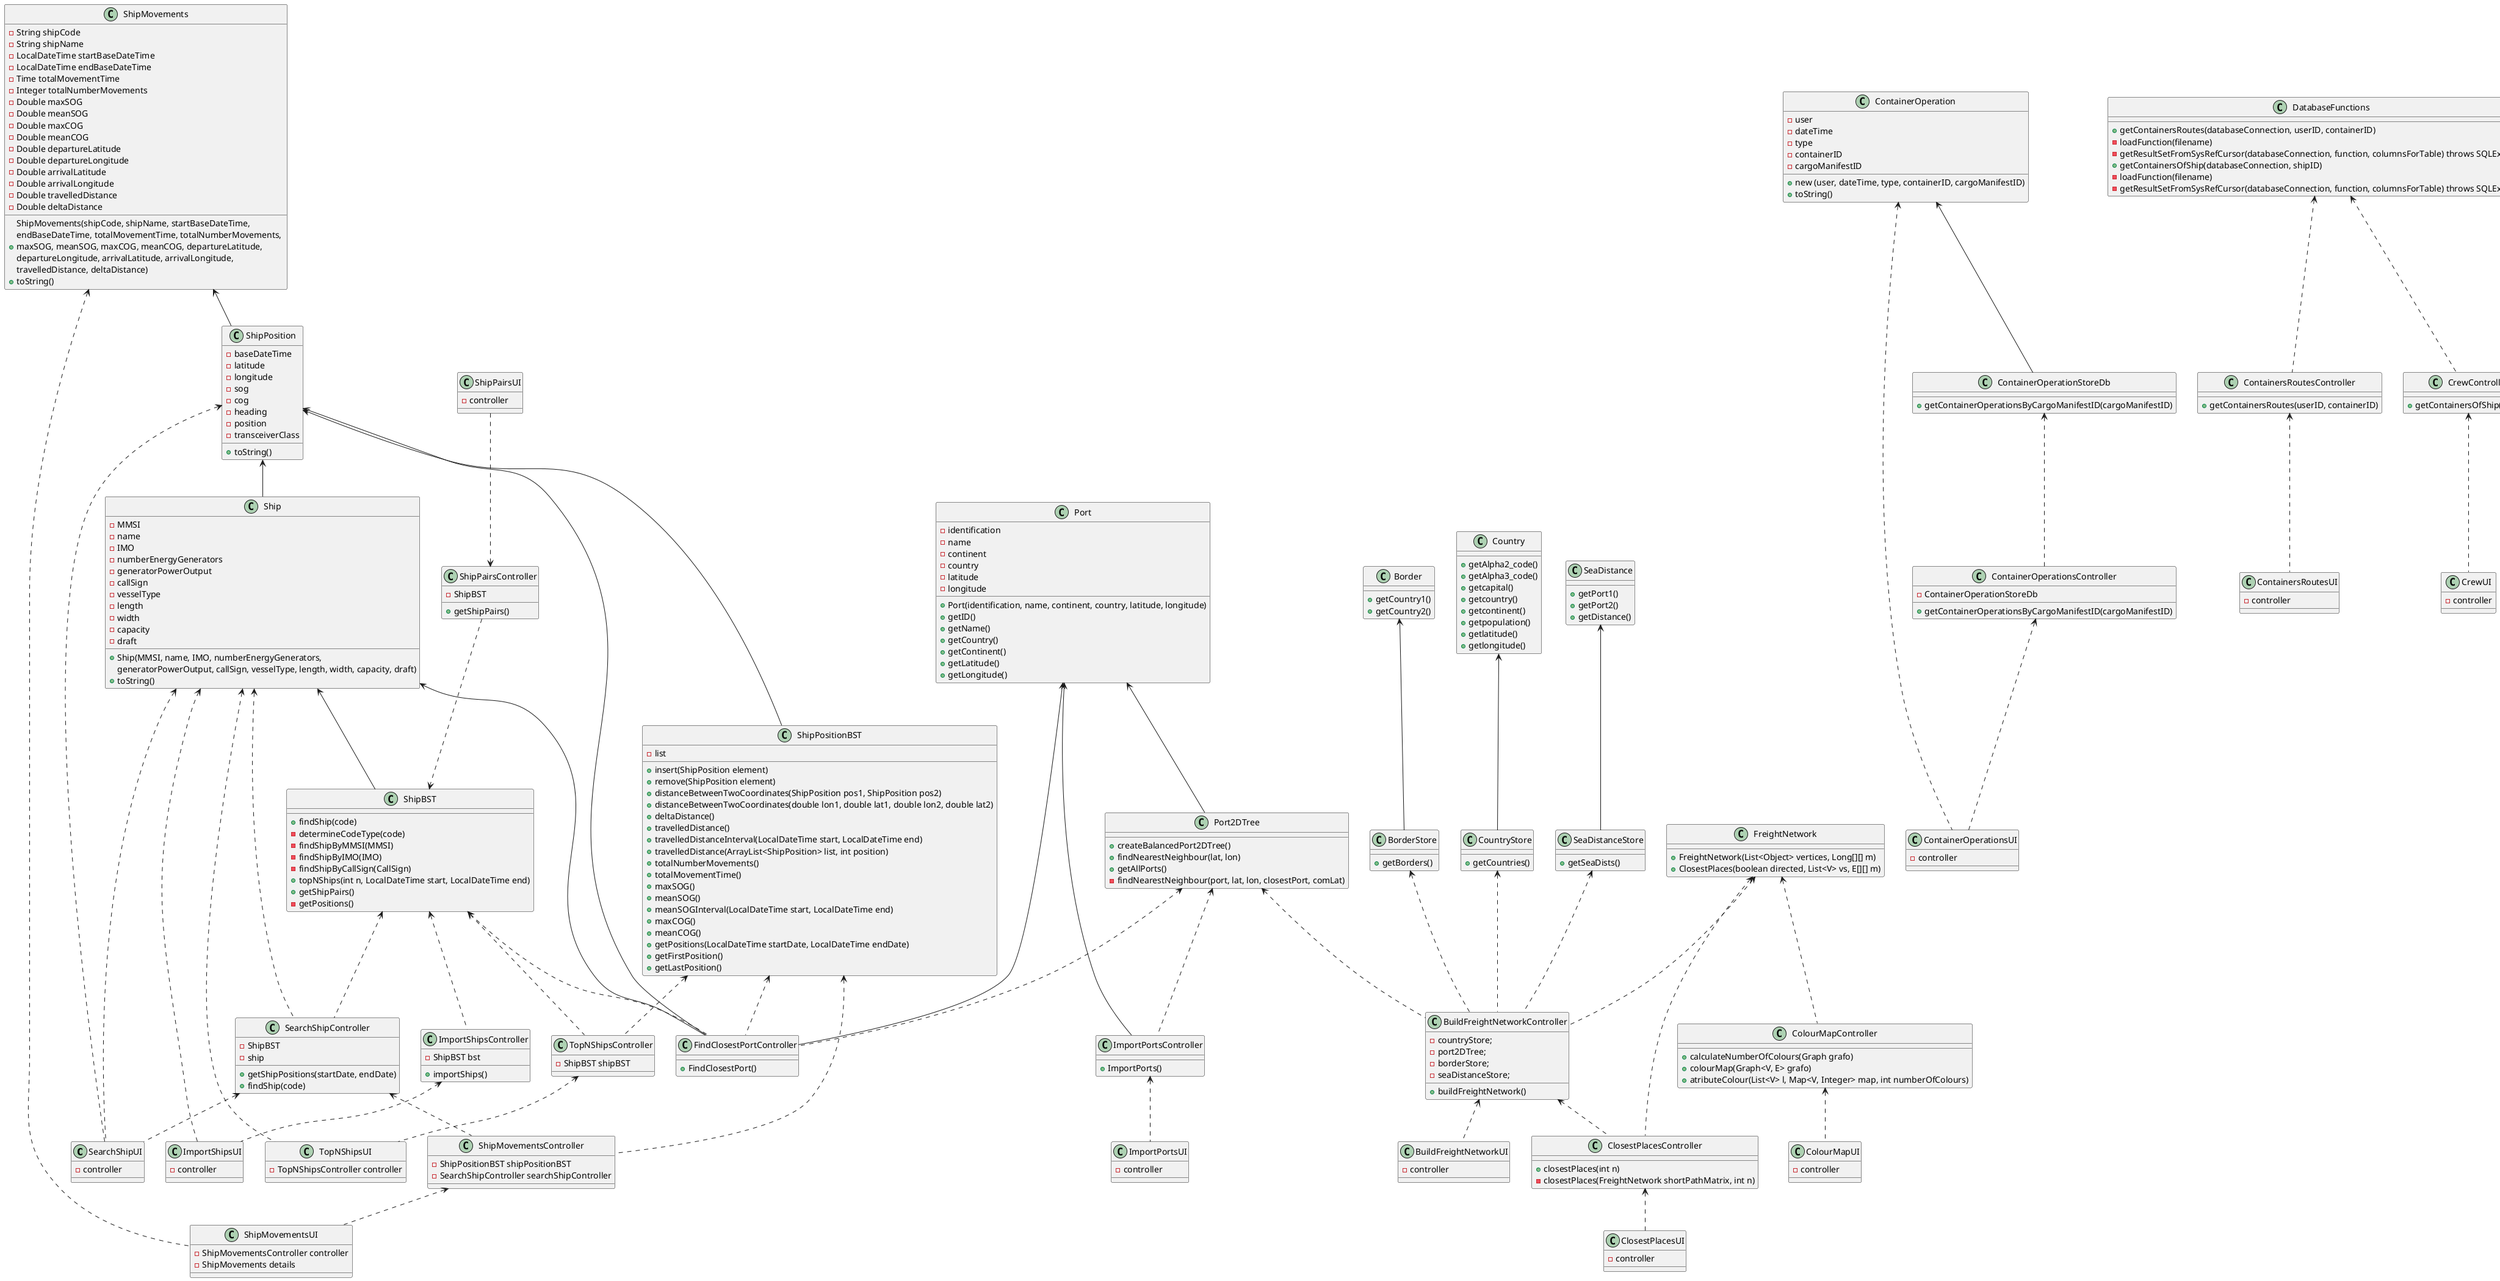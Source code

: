 @startuml
'https://plantuml.com/class-diagram

class SearchShipUI {
- controller
}

class SearchShipController {
- ShipBST
- ship
+ getShipPositions(startDate, endDate)
+ findShip(code)
}

class ShipBST {
+ findShip(code)
- determineCodeType(code)
- findShipByMMSI(MMSI)
- findShipByIMO(IMO)
- findShipByCallSign(CallSign)
+ topNShips(int n, LocalDateTime start, LocalDateTime end)
+ getShipPairs()
- getPositions()
}

class Ship {
-MMSI
-name
-IMO
-numberEnergyGenerators
-generatorPowerOutput
-callSign
-vesselType
-length
-width
-capacity
-draft
+ Ship(MMSI, name, IMO, numberEnergyGenerators,
          generatorPowerOutput, callSign, vesselType, length, width, capacity, draft)
+ toString()
}

class ShipPosition {
-baseDateTime
-latitude
-longitude
-sog
-cog
-heading
-position
-transceiverClass
+ toString()
}

class ShipMovementsUI {
- ShipMovementsController controller
- ShipMovements details
}

class ShipMovementsController {
- ShipPositionBST shipPositionBST
- SearchShipController searchShipController
}

class ShipMovements {
- String shipCode
- String shipName
- LocalDateTime startBaseDateTime
- LocalDateTime endBaseDateTime
- Time totalMovementTime
- Integer totalNumberMovements
- Double maxSOG
- Double meanSOG
- Double maxCOG
- Double meanCOG
- Double departureLatitude
- Double departureLongitude
- Double arrivalLatitude
- Double arrivalLongitude
- Double travelledDistance
- Double deltaDistance
+ ShipMovements(shipCode, shipName, startBaseDateTime, \nendBaseDateTime, totalMovementTime, totalNumberMovements, \nmaxSOG, meanSOG, maxCOG, meanCOG, departureLatitude, \ndepartureLongitude, arrivalLatitude, arrivalLongitude, \ntravelledDistance, deltaDistance)
+ toString()
}

class ImportShipsUI {
- controller
}

class ImportShipsController {
+ importShips()
- ShipBST bst
}

class TopNShipsUI {
- TopNShipsController controller
}

class TopNShipsController {
- ShipBST shipBST
}

class ShipPositionBST {
-list
+insert(ShipPosition element)
+remove(ShipPosition element)
+distanceBetweenTwoCoordinates(ShipPosition pos1, ShipPosition pos2)
+distanceBetweenTwoCoordinates(double lon1, double lat1, double lon2, double lat2)
+deltaDistance()
+travelledDistance()
+travelledDistanceInterval(LocalDateTime start, LocalDateTime end)
+travelledDistance(ArrayList<ShipPosition> list, int position)
+totalNumberMovements()
+totalMovementTime()
+maxSOG()
+meanSOG()
+meanSOGInterval(LocalDateTime start, LocalDateTime end)
+maxCOG()
+meanCOG()
+getPositions(LocalDateTime startDate, LocalDateTime endDate)
+ getFirstPosition()
+ getLastPosition()
}

class ShipPairsUI {
- controller
}

class ShipPairsController {
- ShipBST
+ getShipPairs()
}

class ImportPortsUI {
- controller
}

class ImportPortsController {
+ ImportPorts()
}

class Port {
- identification
- name
- continent
- country
- latitude
- longitude
+ Port(identification, name, continent, country, latitude, longitude)
+ getID()
+ getName()
+ getCountry()
+ getContinent()
+ getLatitude()
+ getLongitude()
}

class Port2DTree {
+ createBalancedPort2DTree()
+ findNearestNeighbour(lat, lon)
+ getAllPorts()
- findNearestNeighbour(port, lat, lon, closestPort, comLat)
}

class FindClosestPortController {
+ FindClosestPort()
}

class BuildFreightNetworkUI {
- controller
}

class BuildFreightNetworkController {
- countryStore;
- port2DTree;
- borderStore;
- seaDistanceStore;
+ buildFreightNetwork()
}

class SeaDistance {
+ getPort1()
+ getPort2()
+ getDistance()
}

class SeaDistanceStore {
+ getSeaDists()
}

class Border {
+ getCountry1()
+ getCountry2()
}

class BorderStore {
+ getBorders()
}

class Country {
+ getAlpha2_code()
+ getAlpha3_code()
+ getcapital()
+ getcountry()
+ getcontinent()
+ getpopulation()
+ getlatitude()
+ getlongitude()
}

class CountryStore {
+ getCountries()
}

class ColourMapUI {
- controller
}

class ColourMapController {
+ calculateNumberOfColours(Graph grafo)
+ colourMap(Graph<V, E> grafo)
+ atributeColour(List<V> l, Map<V, Integer> map, int numberOfColours)
}

class FreightNetwork {
+ FreightNetwork(List<Object> vertices, Long[][] m)
+ ClosestPlaces(boolean directed, List<V> vs, E[][] m)
}


class ClosestPlacesUI {
- controller
}

class ClosestPlacesController {
+ closestPlaces(int n)
- closestPlaces(FreightNetwork shortPathMatrix, int n)
}

class ContainerOperationsUI {
- controller
}

class ContainerOperationsController {
- ContainerOperationStoreDb
+ getContainerOperationsByCargoManifestID(cargoManifestID)
}

class ContainerOperationStoreDb {
+ getContainerOperationsByCargoManifestID(cargoManifestID)
}

class ContainerOperation {
- user
- dateTime
- type
- containerID
- cargoManifestID
+ new (user, dateTime, type, containerID, cargoManifestID)
+ toString()
}

class ContainersRoutesUI {
- controller
}

class ContainersRoutesController {
+ getContainersRoutes(userID, containerID)
}

class DatabaseFunctions {
+ getContainersRoutes(databaseConnection, userID, containerID)
- loadFunction(filename)
- getResultSetFromSysRefCursor(databaseConnection, function, columnsForTable) throws SQLException
}

class PortOccupationUI {
- controller
}

class PortOccupationController {
- portOccupationDb
+ getPortOccupation(port_id, month)
}

class PortOccupationDb {
+ getPortOccupation(port_id, month)
}

class CrewUI {
- controller
}

class CrewController {
+ getContainersOfShip(shipID)
}

class DatabaseFunctions {
+ getContainersOfShip(databaseConnection, shipID)
- loadFunction(filename)
- getResultSetFromSysRefCursor(databaseConnection, function, columnsForTable) throws SQLException
}

ImportShipsController <.. ImportShipsUI
Ship <.. ImportShipsUI
ShipBST <.. ImportShipsController


ShipMovementsController <.. ShipMovementsUI
ShipMovements <.. ShipMovementsUI
SearchShipController <.. ShipMovementsController
ShipPositionBST <.. ShipMovementsController


SearchShipController <.. SearchShipUI
ShipPosition <.. SearchShipUI
Ship <.. SearchShipUI
Ship <.. SearchShipController
ShipBST <.. SearchShipController


ShipPosition <-- Ship
Ship <-- ShipBST
ShipMovements <-- ShipPosition
ShipPosition <-- ShipPositionBST


TopNShipsController <.. TopNShipsUI
ShipBST <.. TopNShipsController
Ship <.. TopNShipsUI
ShipPositionBST <.. TopNShipsController


ShipPairsUI ..> ShipPairsController
ShipPairsController ..> ShipBST


ImportPortsController <.. ImportPortsUI
Port2DTree <.. ImportPortsController
Port <-- ImportPortsController

Port2DTree <.. FindClosestPortController
ShipBST <.. FindClosestPortController
ShipPositionBST <.. FindClosestPortController
Port <-- FindClosestPortController
ShipPosition <-- FindClosestPortController
Ship <-- FindClosestPortController

BuildFreightNetworkController <.. BuildFreightNetworkUI
FreightNetwork <.. BuildFreightNetworkController
Port2DTree <.. BuildFreightNetworkController
SeaDistanceStore <.. BuildFreightNetworkController
BorderStore <.. BuildFreightNetworkController
CountryStore <.. BuildFreightNetworkController
Port <-- Port2DTree
SeaDistance <-- SeaDistanceStore
Border <-- BorderStore
Country <-- CountryStore

ColourMapController <.. ColourMapUI
FreightNetwork <.. ColourMapController

ClosestPlacesController <.. ClosestPlacesUI
FreightNetwork <... ClosestPlacesController
BuildFreightNetworkController <.. ClosestPlacesController

ContainerOperationsController <.. ContainerOperationsUI
ContainerOperationStoreDb <.. ContainerOperationsController
ContainerOperation <-- ContainerOperationStoreDb
ContainerOperation <.. ContainerOperationsUI

ContainersRoutesController <.. ContainersRoutesUI
DatabaseFunctions <.. ContainersRoutesController

PortOccupationUI <.. PortOccupationController
PortOccupationController <.. PortOccupationDb

CrewController <.. CrewUI
DatabaseFunctions <.. CrewController

@enduml